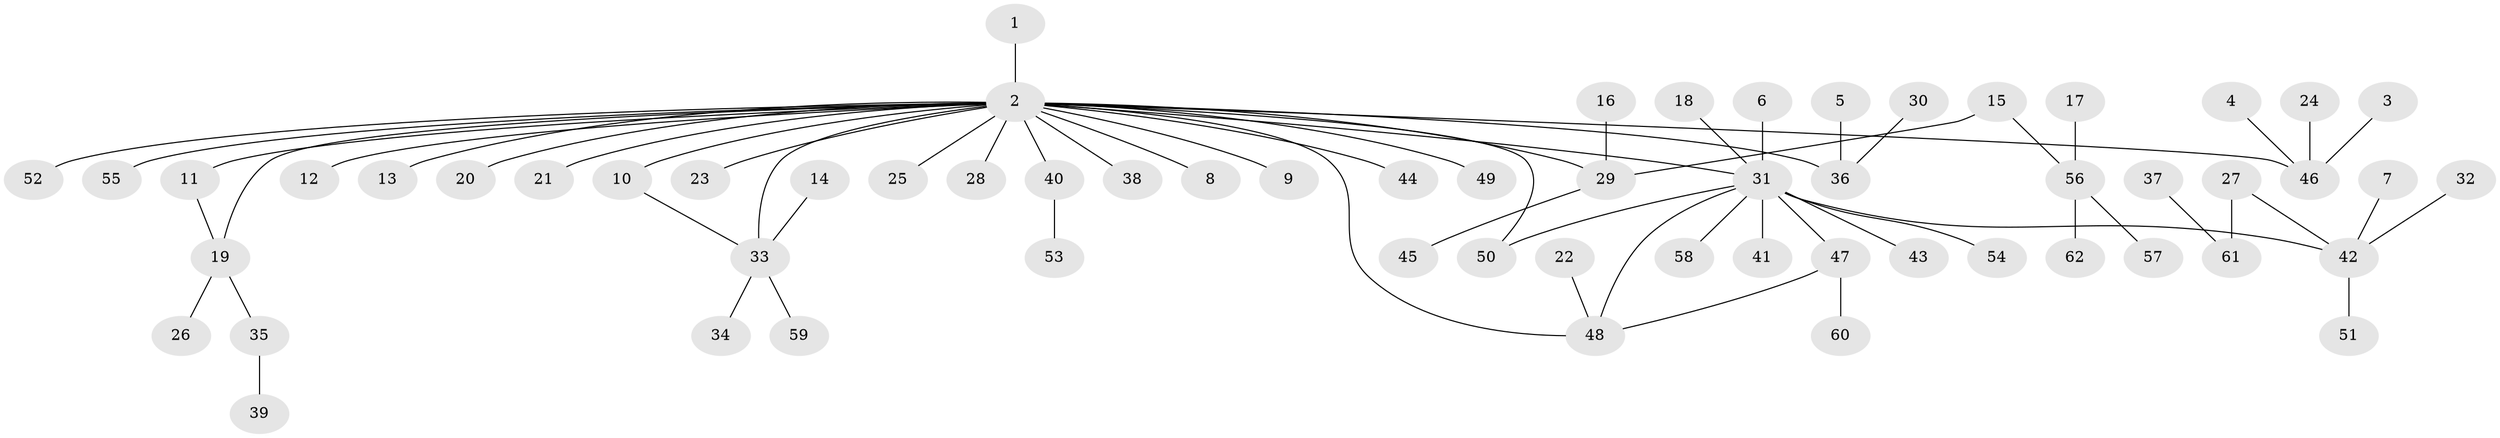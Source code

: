 // original degree distribution, {5: 0.032520325203252036, 13: 0.016260162601626018, 17: 0.008130081300813009, 1: 0.5691056910569106, 7: 0.008130081300813009, 4: 0.032520325203252036, 2: 0.2032520325203252, 3: 0.11382113821138211, 6: 0.016260162601626018}
// Generated by graph-tools (version 1.1) at 2025/49/03/09/25 03:49:59]
// undirected, 62 vertices, 66 edges
graph export_dot {
graph [start="1"]
  node [color=gray90,style=filled];
  1;
  2;
  3;
  4;
  5;
  6;
  7;
  8;
  9;
  10;
  11;
  12;
  13;
  14;
  15;
  16;
  17;
  18;
  19;
  20;
  21;
  22;
  23;
  24;
  25;
  26;
  27;
  28;
  29;
  30;
  31;
  32;
  33;
  34;
  35;
  36;
  37;
  38;
  39;
  40;
  41;
  42;
  43;
  44;
  45;
  46;
  47;
  48;
  49;
  50;
  51;
  52;
  53;
  54;
  55;
  56;
  57;
  58;
  59;
  60;
  61;
  62;
  1 -- 2 [weight=1.0];
  2 -- 8 [weight=1.0];
  2 -- 9 [weight=1.0];
  2 -- 10 [weight=1.0];
  2 -- 11 [weight=1.0];
  2 -- 12 [weight=1.0];
  2 -- 13 [weight=1.0];
  2 -- 19 [weight=1.0];
  2 -- 20 [weight=1.0];
  2 -- 21 [weight=1.0];
  2 -- 23 [weight=1.0];
  2 -- 25 [weight=1.0];
  2 -- 28 [weight=1.0];
  2 -- 29 [weight=1.0];
  2 -- 31 [weight=1.0];
  2 -- 33 [weight=1.0];
  2 -- 36 [weight=1.0];
  2 -- 38 [weight=1.0];
  2 -- 40 [weight=1.0];
  2 -- 44 [weight=1.0];
  2 -- 46 [weight=2.0];
  2 -- 48 [weight=1.0];
  2 -- 49 [weight=1.0];
  2 -- 50 [weight=1.0];
  2 -- 52 [weight=1.0];
  2 -- 55 [weight=1.0];
  3 -- 46 [weight=1.0];
  4 -- 46 [weight=1.0];
  5 -- 36 [weight=1.0];
  6 -- 31 [weight=1.0];
  7 -- 42 [weight=1.0];
  10 -- 33 [weight=1.0];
  11 -- 19 [weight=1.0];
  14 -- 33 [weight=1.0];
  15 -- 29 [weight=1.0];
  15 -- 56 [weight=1.0];
  16 -- 29 [weight=1.0];
  17 -- 56 [weight=1.0];
  18 -- 31 [weight=1.0];
  19 -- 26 [weight=1.0];
  19 -- 35 [weight=1.0];
  22 -- 48 [weight=1.0];
  24 -- 46 [weight=1.0];
  27 -- 42 [weight=1.0];
  27 -- 61 [weight=1.0];
  29 -- 45 [weight=1.0];
  30 -- 36 [weight=1.0];
  31 -- 41 [weight=1.0];
  31 -- 42 [weight=1.0];
  31 -- 43 [weight=1.0];
  31 -- 47 [weight=1.0];
  31 -- 48 [weight=1.0];
  31 -- 50 [weight=1.0];
  31 -- 54 [weight=1.0];
  31 -- 58 [weight=1.0];
  32 -- 42 [weight=1.0];
  33 -- 34 [weight=1.0];
  33 -- 59 [weight=1.0];
  35 -- 39 [weight=1.0];
  37 -- 61 [weight=1.0];
  40 -- 53 [weight=1.0];
  42 -- 51 [weight=1.0];
  47 -- 48 [weight=1.0];
  47 -- 60 [weight=1.0];
  56 -- 57 [weight=1.0];
  56 -- 62 [weight=1.0];
}
